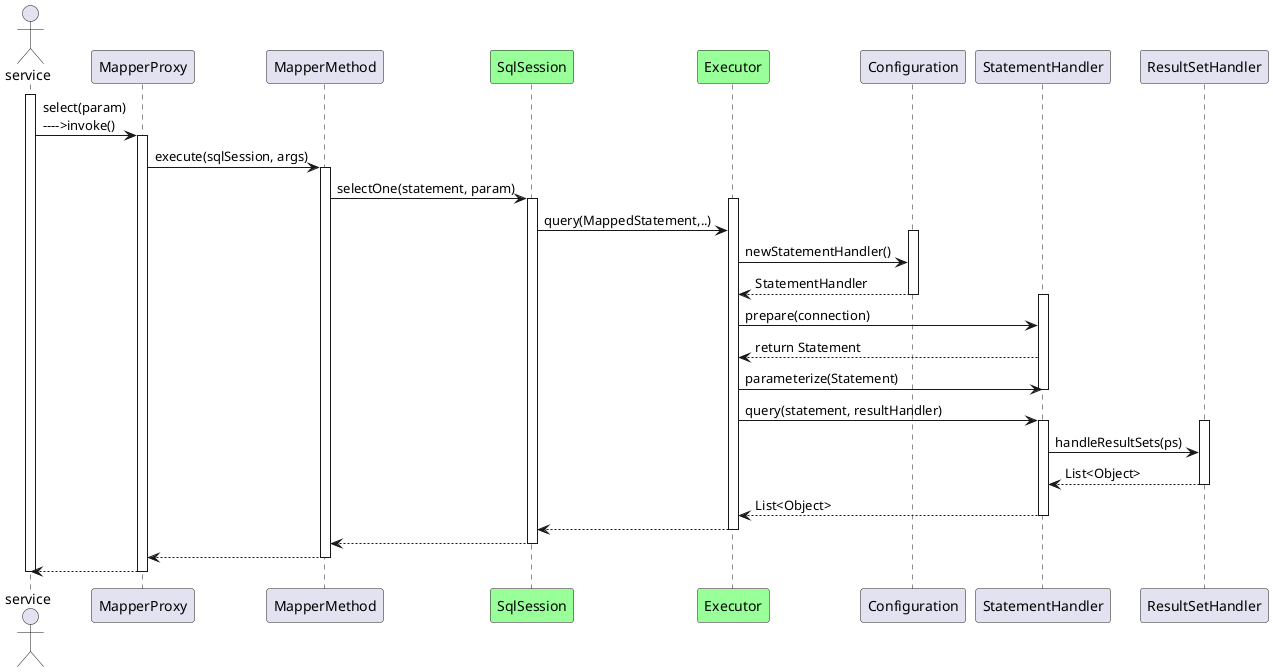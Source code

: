 @startuml
actor service
activate service
service -> MapperProxy:select(param)\n---->invoke()
activate MapperProxy
MapperProxy -> MapperMethod: execute(sqlSession, args)
activate MapperMethod
participant SqlSession  #99FF99
MapperMethod -> SqlSession: selectOne(statement, param)
activate SqlSession
participant Executor  #99FF99
activate Executor
SqlSession -> Executor: query(MappedStatement,..)
activate Configuration
Executor -> Configuration: newStatementHandler()
Executor <-- Configuration: StatementHandler
deactivate Configuration
activate StatementHandler
Executor -> StatementHandler: prepare(connection)
Executor <-- StatementHandler: return Statement
Executor -> StatementHandler: parameterize(Statement)
deactivate StatementHandler
Executor -> StatementHandler: query(statement, resultHandler)
activate StatementHandler
activate ResultSetHandler
StatementHandler -> ResultSetHandler: handleResultSets(ps)
StatementHandler <-- ResultSetHandler: List<Object>
deactivate ResultSetHandler
Executor <-- StatementHandler: List<Object>
deactivate StatementHandler
SqlSession <-- Executor
deactivate Executor
MapperMethod <-- SqlSession
deactivate SqlSession
MapperProxy <-- MapperMethod
deactivate MapperMethod
service <-- MapperProxy
deactivate MapperProxy
deactivate service
@enduml